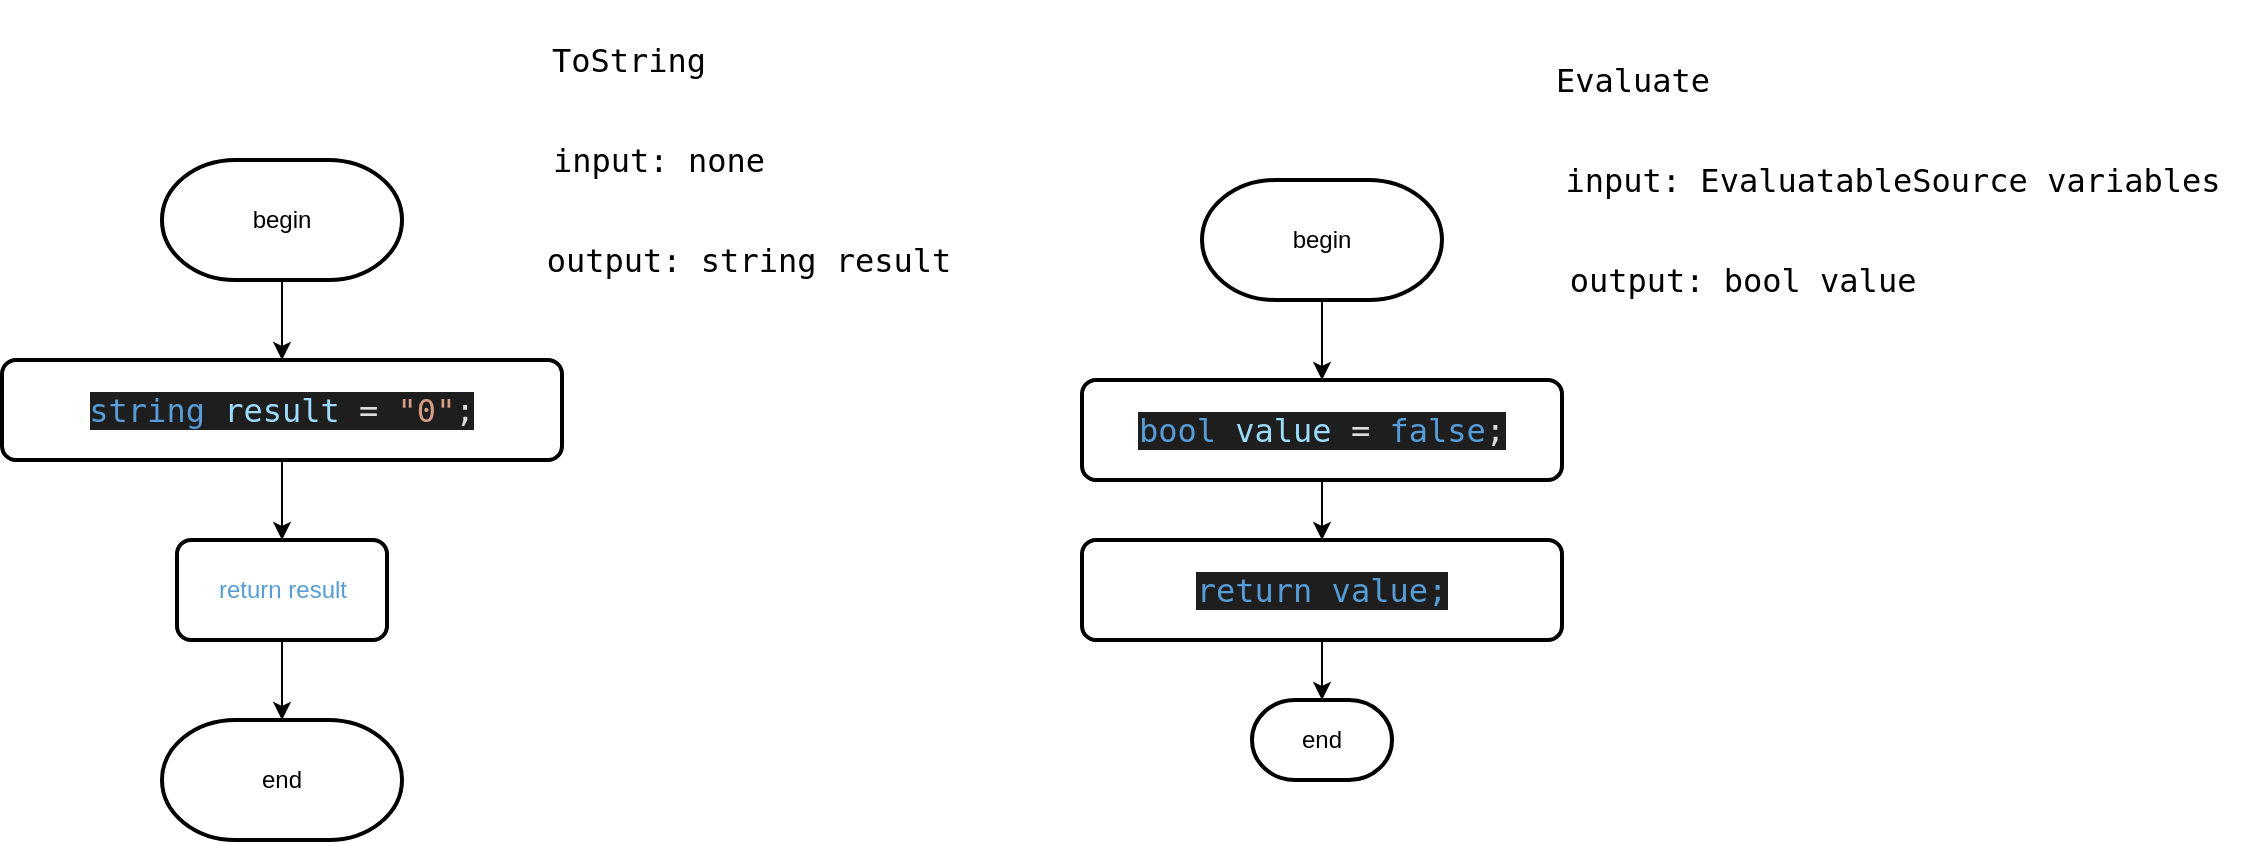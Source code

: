 <mxfile version="26.2.2">
  <diagram name="Page-1" id="LW8Bj71417fuvi9IFJKC">
    <mxGraphModel dx="2117" dy="3160" grid="1" gridSize="10" guides="1" tooltips="1" connect="1" arrows="1" fold="1" page="1" pageScale="1" pageWidth="850" pageHeight="1100" math="0" shadow="0">
      <root>
        <mxCell id="0" />
        <mxCell id="1" parent="0" />
        <mxCell id="2b2LdWWxctpQhDpjdOZc-11" value="&lt;pre style=&quot;font-family: &amp;quot;JetBrains Mono&amp;quot;, monospace; font-size: 12pt;&quot;&gt;Evaluate&lt;/pre&gt;" style="text;html=1;align=center;verticalAlign=middle;resizable=0;points=[];autosize=1;strokeColor=none;fillColor=none;" parent="1" vertex="1">
          <mxGeometry y="-1020" width="90" height="60" as="geometry" />
        </mxCell>
        <mxCell id="2b2LdWWxctpQhDpjdOZc-12" style="edgeStyle=orthogonalEdgeStyle;rounded=0;orthogonalLoop=1;jettySize=auto;html=1;exitX=0.5;exitY=1;exitDx=0;exitDy=0;exitPerimeter=0;entryX=0.5;entryY=0;entryDx=0;entryDy=0;" parent="1" source="2b2LdWWxctpQhDpjdOZc-13" target="2b2LdWWxctpQhDpjdOZc-14" edge="1">
          <mxGeometry relative="1" as="geometry" />
        </mxCell>
        <mxCell id="2b2LdWWxctpQhDpjdOZc-13" value="begin" style="strokeWidth=2;html=1;shape=mxgraph.flowchart.terminator;whiteSpace=wrap;" parent="1" vertex="1">
          <mxGeometry x="-170" y="-940" width="120" height="60" as="geometry" />
        </mxCell>
        <mxCell id="pM17PQO_IRLgSLYXgdNq-5" style="edgeStyle=orthogonalEdgeStyle;rounded=0;orthogonalLoop=1;jettySize=auto;html=1;exitX=0.5;exitY=1;exitDx=0;exitDy=0;" edge="1" parent="1" source="2b2LdWWxctpQhDpjdOZc-14" target="pM17PQO_IRLgSLYXgdNq-4">
          <mxGeometry relative="1" as="geometry" />
        </mxCell>
        <mxCell id="2b2LdWWxctpQhDpjdOZc-14" value="&lt;div style=&quot;background-color: rgb(30, 30, 30); color: rgb(220, 220, 220);&quot;&gt;&lt;pre style=&quot;font-family:&#39;JetBrains Mono&#39;,monospace;font-size:12.0pt;&quot;&gt;&lt;pre style=&quot;font-family:&#39;JetBrains Mono&#39;,monospace;font-size:12.0pt;&quot;&gt;&lt;pre style=&quot;font-family:&#39;JetBrains Mono&#39;,monospace;font-size:12.0pt;&quot;&gt;&lt;pre style=&quot;font-family:&#39;JetBrains Mono&#39;,monospace;font-size:12.0pt;&quot;&gt;&lt;div&gt;&lt;pre style=&quot;font-family:&#39;JetBrains Mono&#39;,monospace;font-size:12.0pt;&quot;&gt;&lt;span style=&quot;color:#569cd6;&quot;&gt;bool &lt;/span&gt;&lt;span style=&quot;color:#9cdcfe;&quot;&gt;value &lt;/span&gt;= &lt;span style=&quot;color:#569cd6;&quot;&gt;false&lt;/span&gt;;&lt;/pre&gt;&lt;/div&gt;&lt;/pre&gt;&lt;/pre&gt;&lt;/pre&gt;&lt;/pre&gt;&lt;/div&gt;" style="rounded=1;whiteSpace=wrap;html=1;absoluteArcSize=1;arcSize=14;strokeWidth=2;" parent="1" vertex="1">
          <mxGeometry x="-230" y="-840" width="240" height="50" as="geometry" />
        </mxCell>
        <mxCell id="2b2LdWWxctpQhDpjdOZc-15" value="&lt;pre style=&quot;font-family: &amp;quot;JetBrains Mono&amp;quot;, monospace; font-size: 12pt;&quot;&gt;input: EvaluatableSource variables&lt;/pre&gt;" style="text;html=1;align=center;verticalAlign=middle;resizable=0;points=[];autosize=1;strokeColor=none;fillColor=none;" parent="1" vertex="1">
          <mxGeometry y="-970" width="350" height="60" as="geometry" />
        </mxCell>
        <mxCell id="2b2LdWWxctpQhDpjdOZc-16" value="&lt;pre style=&quot;font-family: &amp;quot;JetBrains Mono&amp;quot;, monospace; font-size: 12pt;&quot;&gt;output: bool value&lt;/pre&gt;" style="text;html=1;align=center;verticalAlign=middle;resizable=0;points=[];autosize=1;strokeColor=none;fillColor=none;" parent="1" vertex="1">
          <mxGeometry x="10" y="-920" width="180" height="60" as="geometry" />
        </mxCell>
        <mxCell id="2b2LdWWxctpQhDpjdOZc-17" value="end" style="strokeWidth=2;html=1;shape=mxgraph.flowchart.terminator;whiteSpace=wrap;" parent="1" vertex="1">
          <mxGeometry x="-145" y="-680" width="70" height="40" as="geometry" />
        </mxCell>
        <mxCell id="2b2LdWWxctpQhDpjdOZc-19" value="&lt;pre style=&quot;font-family: &amp;quot;JetBrains Mono&amp;quot;, monospace; font-size: 12pt;&quot;&gt;ToString&lt;/pre&gt;" style="text;html=1;align=center;verticalAlign=middle;resizable=0;points=[];autosize=1;strokeColor=none;fillColor=none;" parent="1" vertex="1">
          <mxGeometry x="-502.5" y="-1030" width="90" height="60" as="geometry" />
        </mxCell>
        <mxCell id="2b2LdWWxctpQhDpjdOZc-20" style="edgeStyle=orthogonalEdgeStyle;rounded=0;orthogonalLoop=1;jettySize=auto;html=1;exitX=0.5;exitY=1;exitDx=0;exitDy=0;exitPerimeter=0;entryX=0.5;entryY=0;entryDx=0;entryDy=0;" parent="1" source="2b2LdWWxctpQhDpjdOZc-21" target="2b2LdWWxctpQhDpjdOZc-22" edge="1">
          <mxGeometry relative="1" as="geometry" />
        </mxCell>
        <mxCell id="2b2LdWWxctpQhDpjdOZc-21" value="begin" style="strokeWidth=2;html=1;shape=mxgraph.flowchart.terminator;whiteSpace=wrap;" parent="1" vertex="1">
          <mxGeometry x="-690" y="-950" width="120" height="60" as="geometry" />
        </mxCell>
        <mxCell id="pM17PQO_IRLgSLYXgdNq-2" style="edgeStyle=orthogonalEdgeStyle;rounded=0;orthogonalLoop=1;jettySize=auto;html=1;exitX=0.5;exitY=1;exitDx=0;exitDy=0;" edge="1" parent="1" source="2b2LdWWxctpQhDpjdOZc-22" target="pM17PQO_IRLgSLYXgdNq-1">
          <mxGeometry relative="1" as="geometry" />
        </mxCell>
        <mxCell id="2b2LdWWxctpQhDpjdOZc-22" value="&lt;div style=&quot;background-color: rgb(30, 30, 30); color: rgb(220, 220, 220);&quot;&gt;&lt;pre style=&quot;font-family:&#39;JetBrains Mono&#39;,monospace;font-size:12.0pt;&quot;&gt;&lt;pre style=&quot;font-family:&#39;JetBrains Mono&#39;,monospace;font-size:12.0pt;&quot;&gt;&lt;pre style=&quot;font-family:&#39;JetBrains Mono&#39;,monospace;font-size:12.0pt;&quot;&gt;&lt;pre style=&quot;font-family:&#39;JetBrains Mono&#39;,monospace;font-size:12.0pt;&quot;&gt;&lt;pre style=&quot;font-family:&#39;JetBrains Mono&#39;,monospace;font-size:12.0pt;&quot;&gt;&lt;div&gt;&lt;pre style=&quot;font-family:&#39;JetBrains Mono&#39;,monospace;font-size:12.0pt;&quot;&gt;&lt;span style=&quot;color:#569cd6;&quot;&gt;string &lt;/span&gt;&lt;span style=&quot;color:#9cdcfe;&quot;&gt;result &lt;/span&gt;= &lt;span style=&quot;color:#d69d85;&quot;&gt;&quot;0&quot;&lt;/span&gt;;&lt;/pre&gt;&lt;/div&gt;&lt;/pre&gt;&lt;/pre&gt;&lt;/pre&gt;&lt;/pre&gt;&lt;/pre&gt;&lt;/div&gt;" style="rounded=1;whiteSpace=wrap;html=1;absoluteArcSize=1;arcSize=14;strokeWidth=2;" parent="1" vertex="1">
          <mxGeometry x="-770" y="-850" width="280" height="50" as="geometry" />
        </mxCell>
        <mxCell id="2b2LdWWxctpQhDpjdOZc-23" value="&lt;pre style=&quot;font-family: &amp;quot;JetBrains Mono&amp;quot;, monospace; font-size: 12pt;&quot;&gt;input: none&lt;/pre&gt;" style="text;html=1;align=center;verticalAlign=middle;resizable=0;points=[];autosize=1;strokeColor=none;fillColor=none;" parent="1" vertex="1">
          <mxGeometry x="-502.5" y="-980" width="120" height="60" as="geometry" />
        </mxCell>
        <mxCell id="2b2LdWWxctpQhDpjdOZc-24" value="&lt;pre style=&quot;font-family: &amp;quot;JetBrains Mono&amp;quot;, monospace; font-size: 12pt;&quot;&gt;output: string result&lt;/pre&gt;" style="text;html=1;align=center;verticalAlign=middle;resizable=0;points=[];autosize=1;strokeColor=none;fillColor=none;" parent="1" vertex="1">
          <mxGeometry x="-502.5" y="-930" width="210" height="60" as="geometry" />
        </mxCell>
        <mxCell id="2b2LdWWxctpQhDpjdOZc-25" value="end" style="strokeWidth=2;html=1;shape=mxgraph.flowchart.terminator;whiteSpace=wrap;" parent="1" vertex="1">
          <mxGeometry x="-690" y="-670" width="120" height="60" as="geometry" />
        </mxCell>
        <mxCell id="pM17PQO_IRLgSLYXgdNq-3" style="edgeStyle=orthogonalEdgeStyle;rounded=0;orthogonalLoop=1;jettySize=auto;html=1;exitX=0.5;exitY=1;exitDx=0;exitDy=0;" edge="1" parent="1" source="pM17PQO_IRLgSLYXgdNq-1" target="2b2LdWWxctpQhDpjdOZc-25">
          <mxGeometry relative="1" as="geometry" />
        </mxCell>
        <mxCell id="pM17PQO_IRLgSLYXgdNq-1" value="&lt;font color=&quot;#569cd6&quot;&gt;return result&lt;/font&gt;" style="rounded=1;whiteSpace=wrap;html=1;absoluteArcSize=1;arcSize=14;strokeWidth=2;" vertex="1" parent="1">
          <mxGeometry x="-682.5" y="-760" width="105" height="50" as="geometry" />
        </mxCell>
        <mxCell id="pM17PQO_IRLgSLYXgdNq-4" value="&lt;div style=&quot;background-color: rgb(30, 30, 30); color: rgb(220, 220, 220);&quot;&gt;&lt;pre style=&quot;font-family: &amp;quot;JetBrains Mono&amp;quot;, monospace; font-size: 12pt;&quot;&gt;&lt;pre style=&quot;font-family: &amp;quot;JetBrains Mono&amp;quot;, monospace; font-size: 12pt;&quot;&gt;&lt;pre style=&quot;font-family: &amp;quot;JetBrains Mono&amp;quot;, monospace; font-size: 12pt;&quot;&gt;&lt;pre style=&quot;font-family: &amp;quot;JetBrains Mono&amp;quot;, monospace; font-size: 12pt;&quot;&gt;&lt;pre style=&quot;font-family: &amp;quot;JetBrains Mono&amp;quot;, monospace; font-size: 12pt;&quot;&gt;&lt;font color=&quot;#569cd6&quot;&gt;return value;&lt;/font&gt;&lt;/pre&gt;&lt;/pre&gt;&lt;/pre&gt;&lt;/pre&gt;&lt;/pre&gt;&lt;/div&gt;" style="rounded=1;whiteSpace=wrap;html=1;absoluteArcSize=1;arcSize=14;strokeWidth=2;" vertex="1" parent="1">
          <mxGeometry x="-230" y="-760" width="240" height="50" as="geometry" />
        </mxCell>
        <mxCell id="pM17PQO_IRLgSLYXgdNq-6" style="edgeStyle=orthogonalEdgeStyle;rounded=0;orthogonalLoop=1;jettySize=auto;html=1;exitX=0.5;exitY=1;exitDx=0;exitDy=0;entryX=0.5;entryY=0;entryDx=0;entryDy=0;entryPerimeter=0;" edge="1" parent="1" source="pM17PQO_IRLgSLYXgdNq-4" target="2b2LdWWxctpQhDpjdOZc-17">
          <mxGeometry relative="1" as="geometry" />
        </mxCell>
      </root>
    </mxGraphModel>
  </diagram>
</mxfile>
